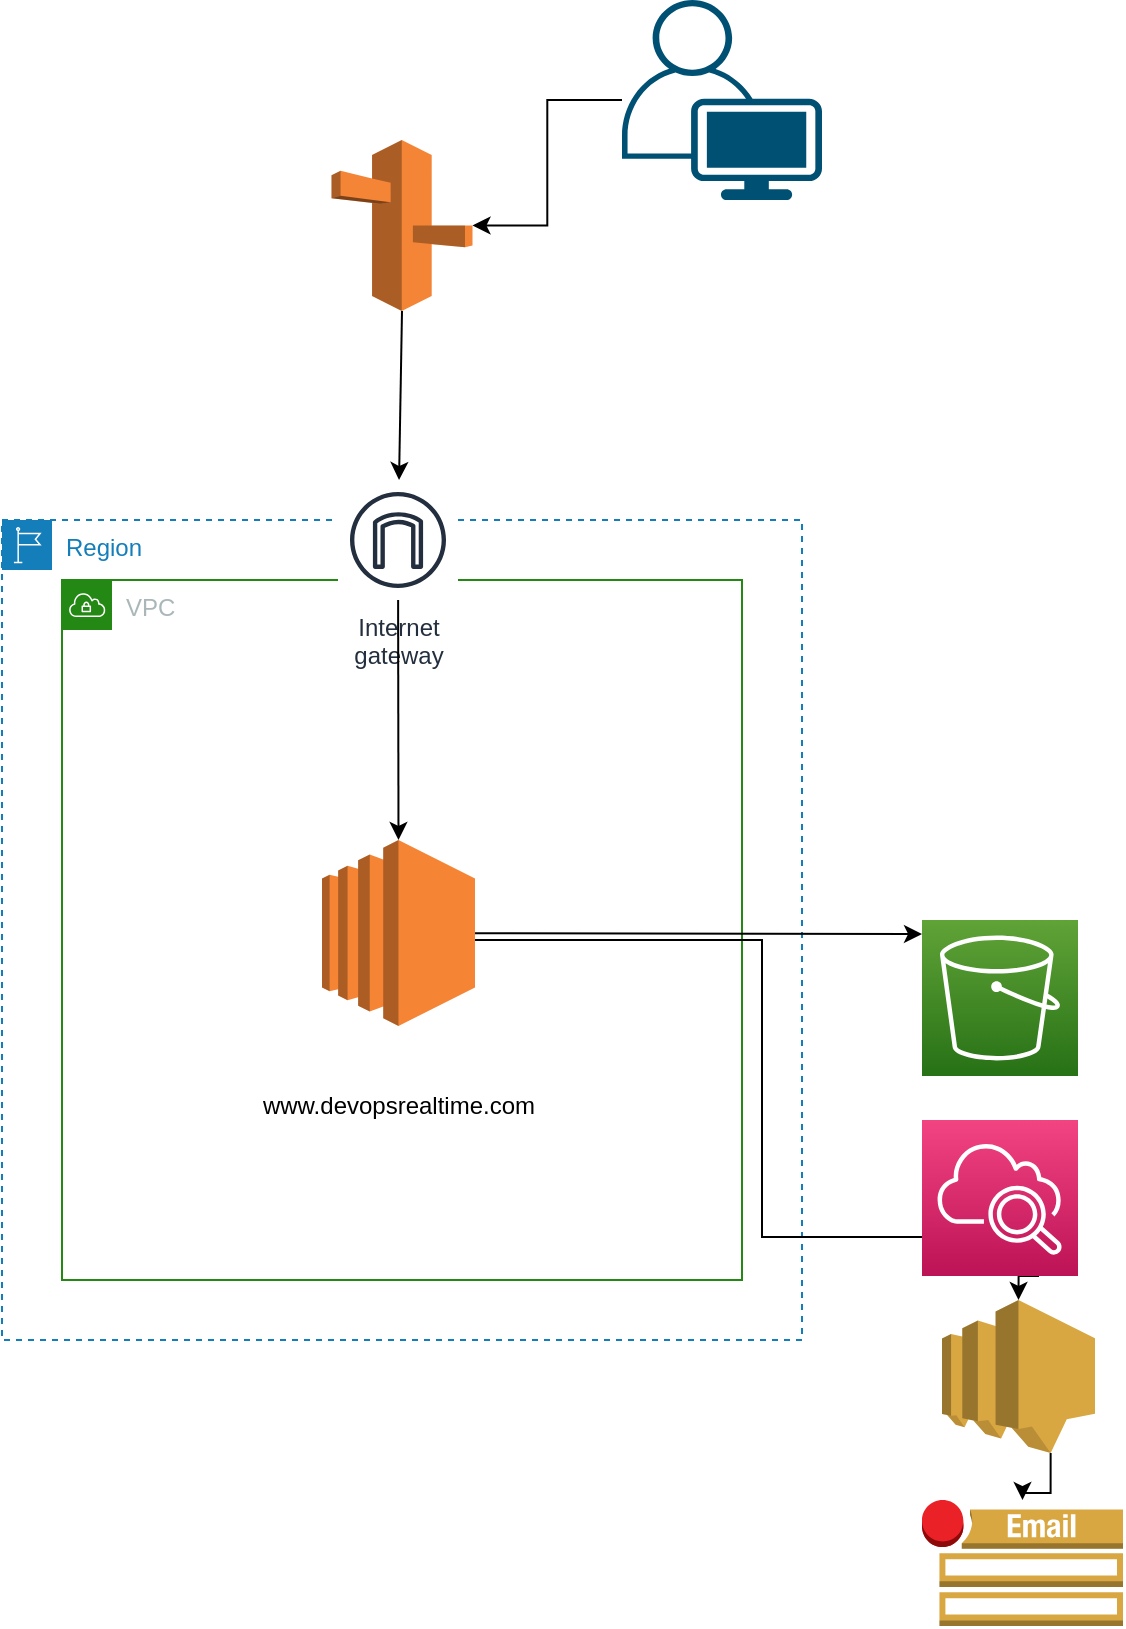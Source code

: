 <mxfile version="20.7.4" type="github">
  <diagram id="R2lEEEUBdFMjLlhIrx00" name="Page-1">
    <mxGraphModel dx="1050" dy="582" grid="1" gridSize="10" guides="1" tooltips="1" connect="1" arrows="1" fold="1" page="1" pageScale="1" pageWidth="850" pageHeight="1100" math="0" shadow="0" extFonts="Permanent Marker^https://fonts.googleapis.com/css?family=Permanent+Marker">
      <root>
        <mxCell id="0" />
        <mxCell id="1" parent="0" />
        <mxCell id="VEBT53FO9kzDJI_rwNlm-1" value="Region" style="points=[[0,0],[0.25,0],[0.5,0],[0.75,0],[1,0],[1,0.25],[1,0.5],[1,0.75],[1,1],[0.75,1],[0.5,1],[0.25,1],[0,1],[0,0.75],[0,0.5],[0,0.25]];outlineConnect=0;gradientColor=none;html=1;whiteSpace=wrap;fontSize=12;fontStyle=0;container=1;pointerEvents=0;collapsible=0;recursiveResize=0;shape=mxgraph.aws4.group;grIcon=mxgraph.aws4.group_region;strokeColor=#147EBA;fillColor=none;verticalAlign=top;align=left;spacingLeft=30;fontColor=#147EBA;dashed=1;" vertex="1" parent="1">
          <mxGeometry x="230" y="400" width="400" height="410" as="geometry" />
        </mxCell>
        <mxCell id="VEBT53FO9kzDJI_rwNlm-2" value="VPC" style="points=[[0,0],[0.25,0],[0.5,0],[0.75,0],[1,0],[1,0.25],[1,0.5],[1,0.75],[1,1],[0.75,1],[0.5,1],[0.25,1],[0,1],[0,0.75],[0,0.5],[0,0.25]];outlineConnect=0;gradientColor=none;html=1;whiteSpace=wrap;fontSize=12;fontStyle=0;container=1;pointerEvents=0;collapsible=0;recursiveResize=0;shape=mxgraph.aws4.group;grIcon=mxgraph.aws4.group_vpc;strokeColor=#248814;fillColor=none;verticalAlign=top;align=left;spacingLeft=30;fontColor=#AAB7B8;dashed=0;" vertex="1" parent="1">
          <mxGeometry x="260" y="430" width="340" height="350" as="geometry" />
        </mxCell>
        <mxCell id="VEBT53FO9kzDJI_rwNlm-21" value="www.devopsrealtime.com&lt;br&gt;" style="text;html=1;align=center;verticalAlign=middle;resizable=0;points=[];autosize=1;strokeColor=none;fillColor=none;" vertex="1" parent="VEBT53FO9kzDJI_rwNlm-2">
          <mxGeometry x="88" y="248" width="160" height="30" as="geometry" />
        </mxCell>
        <mxCell id="VEBT53FO9kzDJI_rwNlm-3" value="" style="outlineConnect=0;dashed=0;verticalLabelPosition=bottom;verticalAlign=top;align=center;html=1;shape=mxgraph.aws3.ec2;fillColor=#F58534;gradientColor=none;" vertex="1" parent="1">
          <mxGeometry x="390" y="560" width="76.5" height="93" as="geometry" />
        </mxCell>
        <mxCell id="VEBT53FO9kzDJI_rwNlm-5" value="Internet&#xa;gateway" style="sketch=0;outlineConnect=0;fontColor=#232F3E;gradientColor=none;strokeColor=#232F3E;fillColor=#ffffff;dashed=0;verticalLabelPosition=bottom;verticalAlign=top;align=center;html=1;fontSize=12;fontStyle=0;aspect=fixed;shape=mxgraph.aws4.resourceIcon;resIcon=mxgraph.aws4.internet_gateway;" vertex="1" parent="1">
          <mxGeometry x="398" y="380" width="60" height="60" as="geometry" />
        </mxCell>
        <mxCell id="VEBT53FO9kzDJI_rwNlm-6" value="" style="outlineConnect=0;dashed=0;verticalLabelPosition=bottom;verticalAlign=top;align=center;html=1;shape=mxgraph.aws3.route_53;fillColor=#F58536;gradientColor=none;" vertex="1" parent="1">
          <mxGeometry x="394.75" y="210" width="70.5" height="85.5" as="geometry" />
        </mxCell>
        <mxCell id="VEBT53FO9kzDJI_rwNlm-7" value="" style="sketch=0;points=[[0,0,0],[0.25,0,0],[0.5,0,0],[0.75,0,0],[1,0,0],[0,1,0],[0.25,1,0],[0.5,1,0],[0.75,1,0],[1,1,0],[0,0.25,0],[0,0.5,0],[0,0.75,0],[1,0.25,0],[1,0.5,0],[1,0.75,0]];outlineConnect=0;fontColor=#232F3E;gradientColor=#60A337;gradientDirection=north;fillColor=#277116;strokeColor=#ffffff;dashed=0;verticalLabelPosition=bottom;verticalAlign=top;align=center;html=1;fontSize=12;fontStyle=0;aspect=fixed;shape=mxgraph.aws4.resourceIcon;resIcon=mxgraph.aws4.s3;" vertex="1" parent="1">
          <mxGeometry x="690" y="600" width="78" height="78" as="geometry" />
        </mxCell>
        <mxCell id="VEBT53FO9kzDJI_rwNlm-19" style="edgeStyle=orthogonalEdgeStyle;rounded=0;orthogonalLoop=1;jettySize=auto;html=1;exitX=0.75;exitY=1;exitDx=0;exitDy=0;exitPerimeter=0;entryX=0.5;entryY=0;entryDx=0;entryDy=0;entryPerimeter=0;" edge="1" parent="1" source="VEBT53FO9kzDJI_rwNlm-8" target="VEBT53FO9kzDJI_rwNlm-9">
          <mxGeometry relative="1" as="geometry" />
        </mxCell>
        <mxCell id="VEBT53FO9kzDJI_rwNlm-8" value="" style="sketch=0;points=[[0,0,0],[0.25,0,0],[0.5,0,0],[0.75,0,0],[1,0,0],[0,1,0],[0.25,1,0],[0.5,1,0],[0.75,1,0],[1,1,0],[0,0.25,0],[0,0.5,0],[0,0.75,0],[1,0.25,0],[1,0.5,0],[1,0.75,0]];points=[[0,0,0],[0.25,0,0],[0.5,0,0],[0.75,0,0],[1,0,0],[0,1,0],[0.25,1,0],[0.5,1,0],[0.75,1,0],[1,1,0],[0,0.25,0],[0,0.5,0],[0,0.75,0],[1,0.25,0],[1,0.5,0],[1,0.75,0]];outlineConnect=0;fontColor=#232F3E;gradientColor=#F34482;gradientDirection=north;fillColor=#BC1356;strokeColor=#ffffff;dashed=0;verticalLabelPosition=bottom;verticalAlign=top;align=center;html=1;fontSize=12;fontStyle=0;aspect=fixed;shape=mxgraph.aws4.resourceIcon;resIcon=mxgraph.aws4.cloudwatch_2;" vertex="1" parent="1">
          <mxGeometry x="690" y="700" width="78" height="78" as="geometry" />
        </mxCell>
        <mxCell id="VEBT53FO9kzDJI_rwNlm-20" style="edgeStyle=orthogonalEdgeStyle;rounded=0;orthogonalLoop=1;jettySize=auto;html=1;exitX=0.71;exitY=1;exitDx=0;exitDy=0;exitPerimeter=0;" edge="1" parent="1" source="VEBT53FO9kzDJI_rwNlm-9" target="VEBT53FO9kzDJI_rwNlm-10">
          <mxGeometry relative="1" as="geometry" />
        </mxCell>
        <mxCell id="VEBT53FO9kzDJI_rwNlm-9" value="" style="outlineConnect=0;dashed=0;verticalLabelPosition=bottom;verticalAlign=top;align=center;html=1;shape=mxgraph.aws3.sns;fillColor=#D9A741;gradientColor=none;" vertex="1" parent="1">
          <mxGeometry x="700" y="790" width="76.5" height="76.5" as="geometry" />
        </mxCell>
        <mxCell id="VEBT53FO9kzDJI_rwNlm-10" value="" style="outlineConnect=0;dashed=0;verticalLabelPosition=bottom;verticalAlign=top;align=center;html=1;shape=mxgraph.aws3.email_notification;fillColor=#D9A741;gradientColor=none;" vertex="1" parent="1">
          <mxGeometry x="690" y="890" width="100.5" height="63" as="geometry" />
        </mxCell>
        <mxCell id="VEBT53FO9kzDJI_rwNlm-11" value="" style="endArrow=classic;html=1;rounded=0;exitX=0.5;exitY=1;exitDx=0;exitDy=0;exitPerimeter=0;" edge="1" parent="1" source="VEBT53FO9kzDJI_rwNlm-6" target="VEBT53FO9kzDJI_rwNlm-5">
          <mxGeometry width="50" height="50" relative="1" as="geometry">
            <mxPoint x="400" y="530" as="sourcePoint" />
            <mxPoint x="480" y="340" as="targetPoint" />
          </mxGeometry>
        </mxCell>
        <mxCell id="VEBT53FO9kzDJI_rwNlm-14" value="" style="endArrow=classic;html=1;rounded=0;entryX=0.5;entryY=0;entryDx=0;entryDy=0;entryPerimeter=0;" edge="1" parent="1" source="VEBT53FO9kzDJI_rwNlm-5" target="VEBT53FO9kzDJI_rwNlm-3">
          <mxGeometry width="50" height="50" relative="1" as="geometry">
            <mxPoint x="400" y="530" as="sourcePoint" />
            <mxPoint x="450" y="480" as="targetPoint" />
          </mxGeometry>
        </mxCell>
        <mxCell id="VEBT53FO9kzDJI_rwNlm-17" value="" style="endArrow=classic;html=1;rounded=0;" edge="1" parent="1" source="VEBT53FO9kzDJI_rwNlm-3">
          <mxGeometry width="50" height="50" relative="1" as="geometry">
            <mxPoint x="400" y="530" as="sourcePoint" />
            <mxPoint x="690" y="607" as="targetPoint" />
          </mxGeometry>
        </mxCell>
        <mxCell id="VEBT53FO9kzDJI_rwNlm-18" value="" style="endArrow=none;html=1;rounded=0;edgeStyle=orthogonalEdgeStyle;entryX=0;entryY=0.75;entryDx=0;entryDy=0;entryPerimeter=0;" edge="1" parent="1" source="VEBT53FO9kzDJI_rwNlm-3" target="VEBT53FO9kzDJI_rwNlm-8">
          <mxGeometry width="50" height="50" relative="1" as="geometry">
            <mxPoint x="530" y="610" as="sourcePoint" />
            <mxPoint x="450" y="480" as="targetPoint" />
            <Array as="points">
              <mxPoint x="610" y="610" />
              <mxPoint x="610" y="759" />
            </Array>
          </mxGeometry>
        </mxCell>
        <mxCell id="VEBT53FO9kzDJI_rwNlm-23" value="" style="edgeStyle=orthogonalEdgeStyle;rounded=0;orthogonalLoop=1;jettySize=auto;html=1;" edge="1" parent="1" source="VEBT53FO9kzDJI_rwNlm-22" target="VEBT53FO9kzDJI_rwNlm-6">
          <mxGeometry relative="1" as="geometry" />
        </mxCell>
        <mxCell id="VEBT53FO9kzDJI_rwNlm-22" value="" style="points=[[0.35,0,0],[0.98,0.51,0],[1,0.71,0],[0.67,1,0],[0,0.795,0],[0,0.65,0]];verticalLabelPosition=bottom;sketch=0;html=1;verticalAlign=top;aspect=fixed;align=center;pointerEvents=1;shape=mxgraph.cisco19.user;fillColor=#005073;strokeColor=none;" vertex="1" parent="1">
          <mxGeometry x="540" y="140" width="100" height="100" as="geometry" />
        </mxCell>
      </root>
    </mxGraphModel>
  </diagram>
</mxfile>
